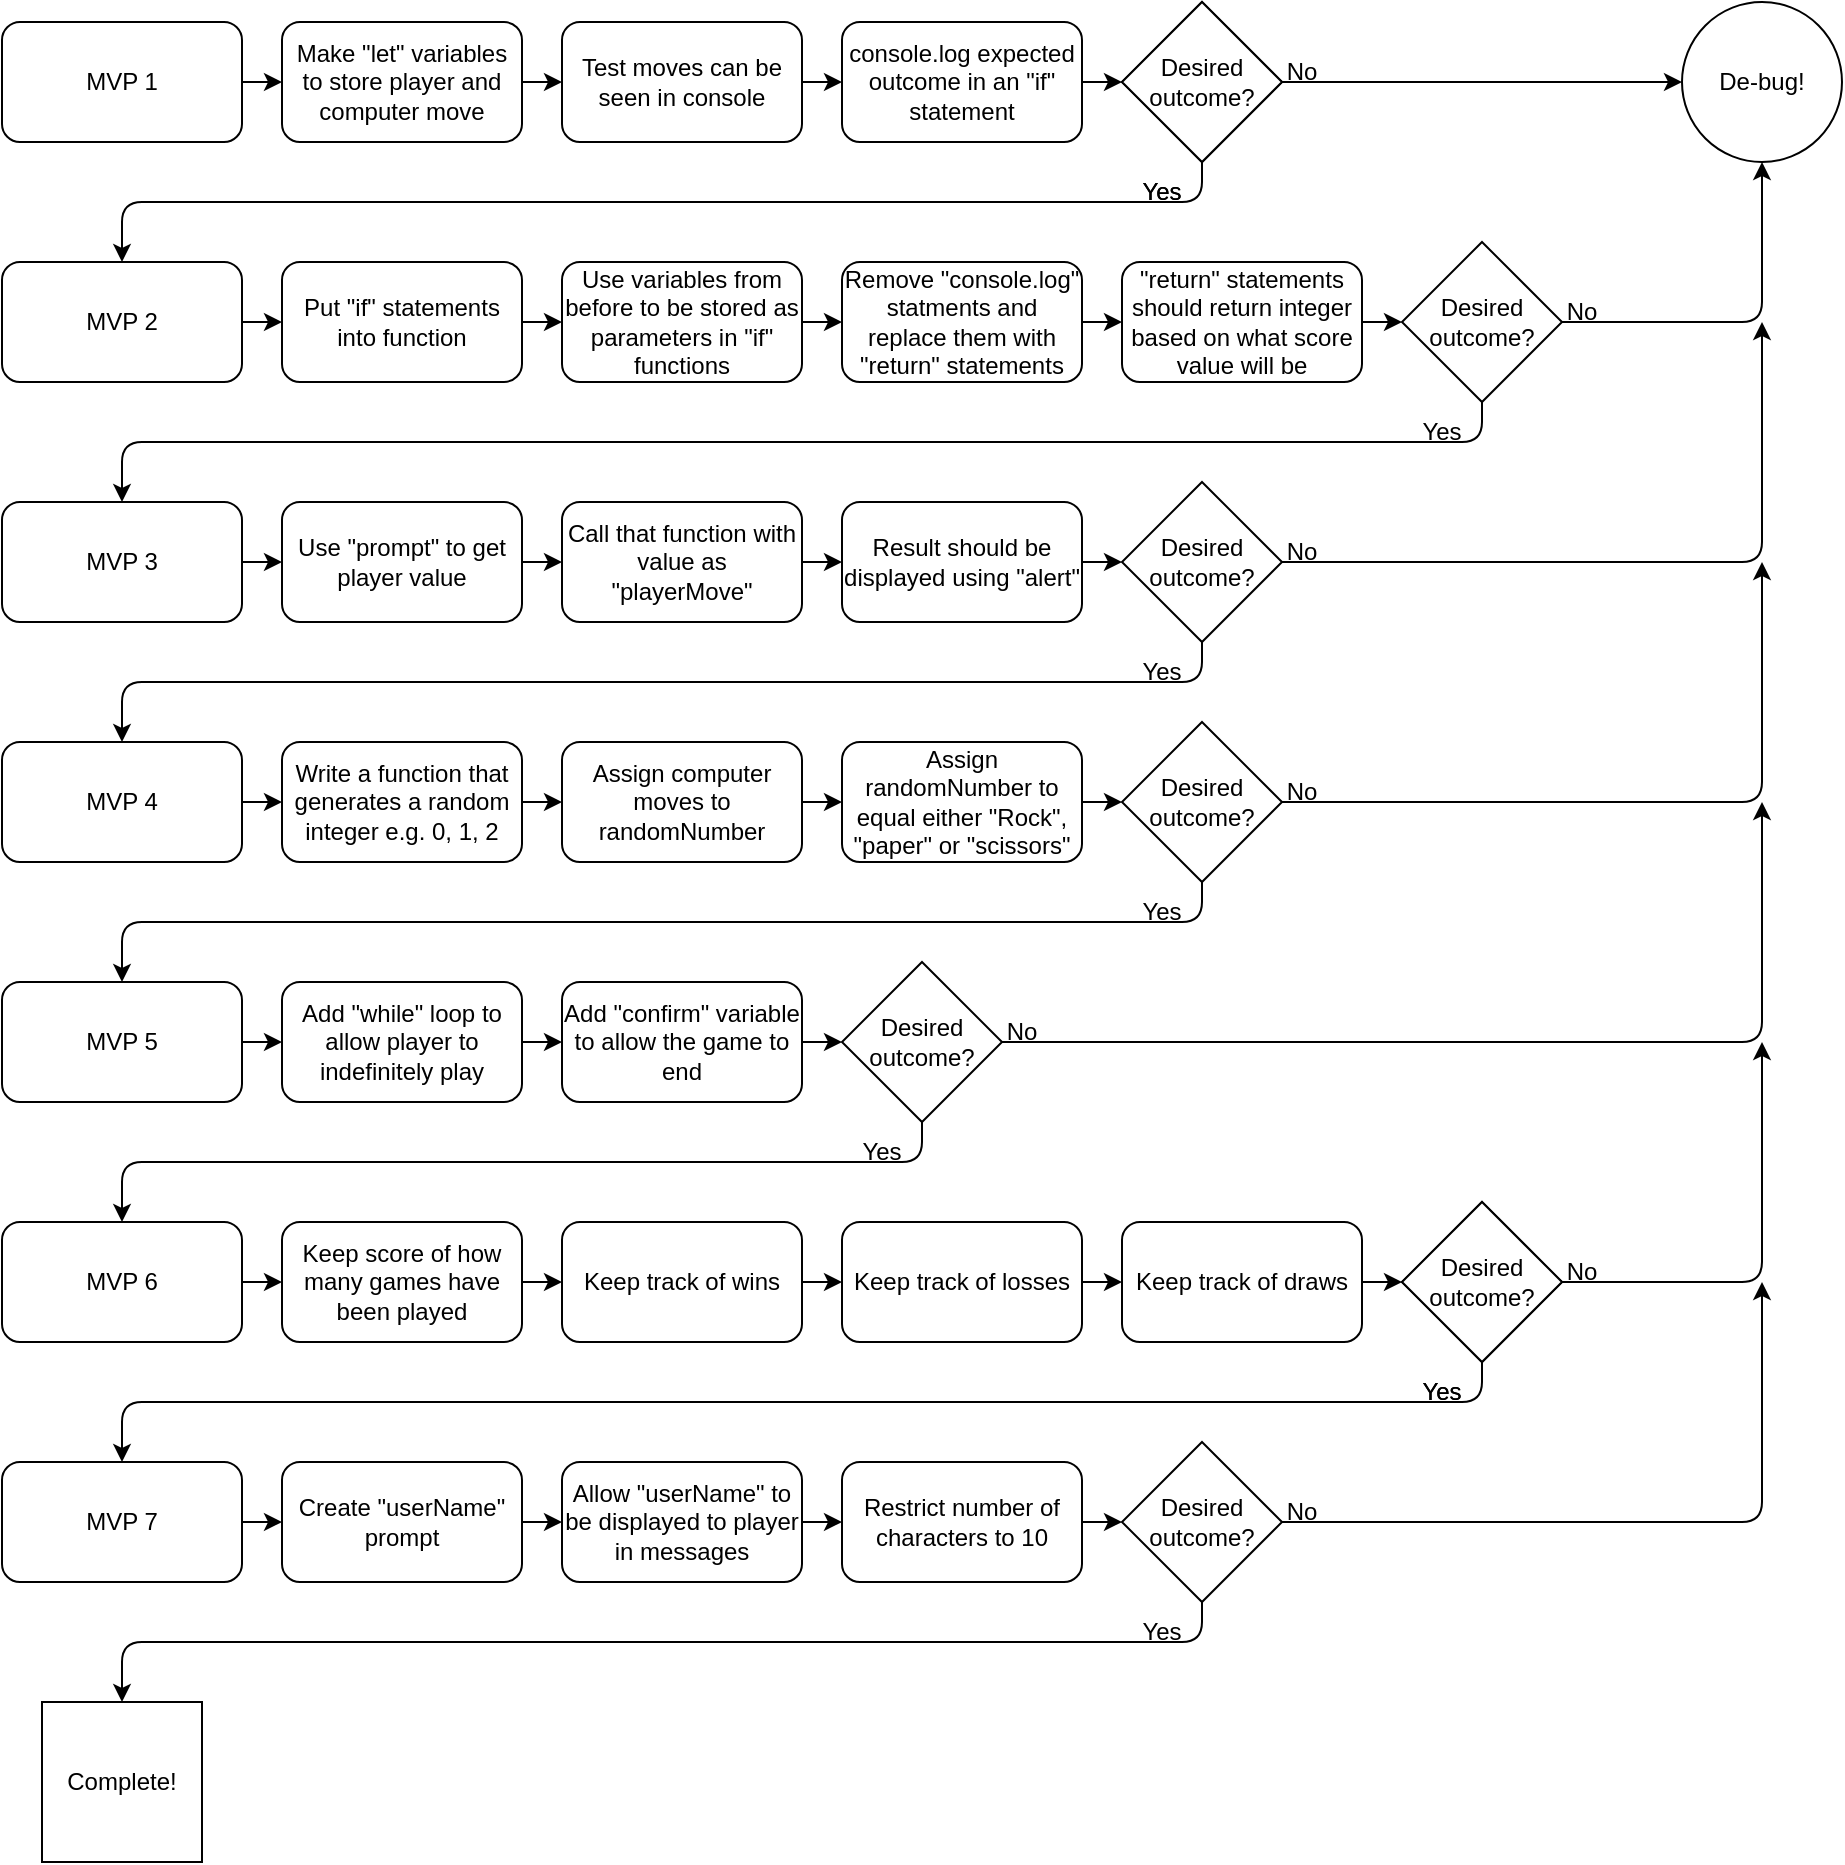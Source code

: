 <mxfile>
    <diagram id="eqtWVdQEkofPh0-W2MGn" name="Page-1">
        <mxGraphModel dx="1130" dy="787" grid="1" gridSize="10" guides="1" tooltips="1" connect="1" arrows="1" fold="1" page="1" pageScale="1" pageWidth="850" pageHeight="1100" math="0" shadow="0">
            <root>
                <mxCell id="0"/>
                <mxCell id="1" parent="0"/>
                <mxCell id="5" value="" style="edgeStyle=none;html=1;" edge="1" parent="1" source="2" target="4">
                    <mxGeometry relative="1" as="geometry"/>
                </mxCell>
                <mxCell id="2" value="MVP 1" style="rounded=1;whiteSpace=wrap;html=1;" vertex="1" parent="1">
                    <mxGeometry x="10" y="10" width="120" height="60" as="geometry"/>
                </mxCell>
                <mxCell id="7" value="" style="edgeStyle=none;html=1;" edge="1" parent="1" source="4" target="6">
                    <mxGeometry relative="1" as="geometry"/>
                </mxCell>
                <mxCell id="4" value="Make &quot;let&quot; variables to store player and computer move" style="whiteSpace=wrap;html=1;rounded=1;" vertex="1" parent="1">
                    <mxGeometry x="150" y="10" width="120" height="60" as="geometry"/>
                </mxCell>
                <mxCell id="14" value="" style="edgeStyle=none;html=1;" edge="1" parent="1" source="6" target="13">
                    <mxGeometry relative="1" as="geometry"/>
                </mxCell>
                <mxCell id="6" value="Test moves can be seen in console" style="whiteSpace=wrap;html=1;rounded=1;" vertex="1" parent="1">
                    <mxGeometry x="290" y="10" width="120" height="60" as="geometry"/>
                </mxCell>
                <mxCell id="48" value="" style="edgeStyle=none;html=1;" edge="1" parent="1" source="8" target="10">
                    <mxGeometry relative="1" as="geometry"/>
                </mxCell>
                <mxCell id="8" value="Assign computer moves to randomNumber" style="whiteSpace=wrap;html=1;rounded=1;" vertex="1" parent="1">
                    <mxGeometry x="290" y="370" width="120" height="60" as="geometry"/>
                </mxCell>
                <mxCell id="50" value="" style="edgeStyle=none;html=1;" edge="1" parent="1" source="10">
                    <mxGeometry relative="1" as="geometry">
                        <mxPoint x="570" y="400" as="targetPoint"/>
                    </mxGeometry>
                </mxCell>
                <mxCell id="10" value="Assign randomNumber to equal either &quot;Rock&quot;, &quot;paper&quot; or &quot;scissors&quot;" style="whiteSpace=wrap;html=1;rounded=1;" vertex="1" parent="1">
                    <mxGeometry x="430" y="370" width="120" height="60" as="geometry"/>
                </mxCell>
                <mxCell id="16" value="" style="edgeStyle=none;html=1;" edge="1" parent="1" source="13">
                    <mxGeometry relative="1" as="geometry">
                        <mxPoint x="570" y="40" as="targetPoint"/>
                    </mxGeometry>
                </mxCell>
                <mxCell id="13" value="console.log expected outcome in an &quot;if&quot; statement" style="whiteSpace=wrap;html=1;rounded=1;" vertex="1" parent="1">
                    <mxGeometry x="430" y="10" width="120" height="60" as="geometry"/>
                </mxCell>
                <mxCell id="20" value="" style="edgeStyle=none;html=1;" edge="1" parent="1" source="17" target="19">
                    <mxGeometry relative="1" as="geometry"/>
                </mxCell>
                <mxCell id="17" value="MVP 2" style="rounded=1;whiteSpace=wrap;html=1;" vertex="1" parent="1">
                    <mxGeometry x="10" y="130" width="120" height="60" as="geometry"/>
                </mxCell>
                <mxCell id="22" value="" style="edgeStyle=none;html=1;" edge="1" parent="1" source="19" target="21">
                    <mxGeometry relative="1" as="geometry"/>
                </mxCell>
                <mxCell id="19" value="Put &quot;if&quot; statements into function" style="whiteSpace=wrap;html=1;rounded=1;" vertex="1" parent="1">
                    <mxGeometry x="150" y="130" width="120" height="60" as="geometry"/>
                </mxCell>
                <mxCell id="24" value="" style="edgeStyle=none;html=1;" edge="1" parent="1" source="21" target="23">
                    <mxGeometry relative="1" as="geometry"/>
                </mxCell>
                <mxCell id="21" value="Use variables from before to be stored as parameters in &quot;if&quot; functions" style="whiteSpace=wrap;html=1;rounded=1;" vertex="1" parent="1">
                    <mxGeometry x="290" y="130" width="120" height="60" as="geometry"/>
                </mxCell>
                <mxCell id="26" value="" style="edgeStyle=none;html=1;" edge="1" parent="1" source="23" target="25">
                    <mxGeometry relative="1" as="geometry"/>
                </mxCell>
                <mxCell id="23" value="Remove &quot;console.log&quot; statments and replace them with &quot;return&quot; statements" style="whiteSpace=wrap;html=1;rounded=1;" vertex="1" parent="1">
                    <mxGeometry x="430" y="130" width="120" height="60" as="geometry"/>
                </mxCell>
                <mxCell id="28" value="" style="edgeStyle=none;html=1;" edge="1" parent="1" source="25">
                    <mxGeometry relative="1" as="geometry">
                        <mxPoint x="710" y="160" as="targetPoint"/>
                    </mxGeometry>
                </mxCell>
                <mxCell id="25" value="&quot;return&quot; statements should return integer based on what score value will be" style="whiteSpace=wrap;html=1;rounded=1;" vertex="1" parent="1">
                    <mxGeometry x="570" y="130" width="120" height="60" as="geometry"/>
                </mxCell>
                <mxCell id="32" value="" style="edgeStyle=none;html=1;" edge="1" parent="1" source="29" target="31">
                    <mxGeometry relative="1" as="geometry"/>
                </mxCell>
                <mxCell id="29" value="MVP 3" style="rounded=1;whiteSpace=wrap;html=1;" vertex="1" parent="1">
                    <mxGeometry x="10" y="250" width="120" height="60" as="geometry"/>
                </mxCell>
                <mxCell id="36" value="" style="edgeStyle=none;html=1;" edge="1" parent="1" source="31" target="35">
                    <mxGeometry relative="1" as="geometry"/>
                </mxCell>
                <mxCell id="31" value="Use &quot;prompt&quot; to get player value" style="whiteSpace=wrap;html=1;rounded=1;" vertex="1" parent="1">
                    <mxGeometry x="150" y="250" width="120" height="60" as="geometry"/>
                </mxCell>
                <mxCell id="38" value="" style="edgeStyle=none;html=1;" edge="1" parent="1" source="35" target="37">
                    <mxGeometry relative="1" as="geometry"/>
                </mxCell>
                <mxCell id="35" value="Call that function with value as &quot;playerMove&quot;" style="whiteSpace=wrap;html=1;rounded=1;" vertex="1" parent="1">
                    <mxGeometry x="290" y="250" width="120" height="60" as="geometry"/>
                </mxCell>
                <mxCell id="37" value="Result should be displayed using &quot;alert&quot;" style="whiteSpace=wrap;html=1;rounded=1;" vertex="1" parent="1">
                    <mxGeometry x="430" y="250" width="120" height="60" as="geometry"/>
                </mxCell>
                <mxCell id="40" value="" style="endArrow=classic;html=1;exitX=1;exitY=0.5;exitDx=0;exitDy=0;entryX=0;entryY=0.5;entryDx=0;entryDy=0;" edge="1" parent="1" source="37">
                    <mxGeometry width="50" height="50" relative="1" as="geometry">
                        <mxPoint x="410" y="250" as="sourcePoint"/>
                        <mxPoint x="570" y="280" as="targetPoint"/>
                    </mxGeometry>
                </mxCell>
                <mxCell id="44" value="" style="edgeStyle=none;html=1;" edge="1" parent="1" source="41" target="43">
                    <mxGeometry relative="1" as="geometry"/>
                </mxCell>
                <mxCell id="41" value="MVP 4" style="rounded=1;whiteSpace=wrap;html=1;" vertex="1" parent="1">
                    <mxGeometry x="10" y="370" width="120" height="60" as="geometry"/>
                </mxCell>
                <mxCell id="47" value="" style="edgeStyle=none;html=1;" edge="1" parent="1" source="43">
                    <mxGeometry relative="1" as="geometry">
                        <mxPoint x="290" y="400" as="targetPoint"/>
                    </mxGeometry>
                </mxCell>
                <mxCell id="43" value="Write a function that generates a random integer e.g. 0, 1, 2" style="whiteSpace=wrap;html=1;rounded=1;" vertex="1" parent="1">
                    <mxGeometry x="150" y="370" width="120" height="60" as="geometry"/>
                </mxCell>
                <mxCell id="54" value="" style="edgeStyle=none;html=1;" edge="1" parent="1" source="52" target="53">
                    <mxGeometry relative="1" as="geometry"/>
                </mxCell>
                <mxCell id="52" value="MVP 5" style="rounded=1;whiteSpace=wrap;html=1;" vertex="1" parent="1">
                    <mxGeometry x="10" y="490" width="120" height="60" as="geometry"/>
                </mxCell>
                <mxCell id="56" value="" style="edgeStyle=none;html=1;" edge="1" parent="1" source="53" target="55">
                    <mxGeometry relative="1" as="geometry"/>
                </mxCell>
                <mxCell id="53" value="Add &quot;while&quot; loop to allow player to indefinitely play" style="whiteSpace=wrap;html=1;rounded=1;" vertex="1" parent="1">
                    <mxGeometry x="150" y="490" width="120" height="60" as="geometry"/>
                </mxCell>
                <mxCell id="81" value="" style="edgeStyle=none;html=1;" edge="1" parent="1" source="55">
                    <mxGeometry relative="1" as="geometry">
                        <mxPoint x="430" y="520" as="targetPoint"/>
                    </mxGeometry>
                </mxCell>
                <mxCell id="55" value="Add &quot;confirm&quot; variable to allow the game to end" style="whiteSpace=wrap;html=1;rounded=1;" vertex="1" parent="1">
                    <mxGeometry x="290" y="490" width="120" height="60" as="geometry"/>
                </mxCell>
                <mxCell id="57" value="" style="edgeStyle=none;html=1;" edge="1" parent="1" source="58">
                    <mxGeometry relative="1" as="geometry">
                        <mxPoint x="430" y="640" as="targetPoint"/>
                    </mxGeometry>
                </mxCell>
                <mxCell id="58" value="Keep track of wins" style="whiteSpace=wrap;html=1;rounded=1;" vertex="1" parent="1">
                    <mxGeometry x="290" y="610" width="120" height="60" as="geometry"/>
                </mxCell>
                <mxCell id="61" value="" style="edgeStyle=none;html=1;" edge="1" parent="1" source="62" target="64">
                    <mxGeometry relative="1" as="geometry"/>
                </mxCell>
                <mxCell id="62" value="MVP 6" style="rounded=1;whiteSpace=wrap;html=1;" vertex="1" parent="1">
                    <mxGeometry x="10" y="610" width="120" height="60" as="geometry"/>
                </mxCell>
                <mxCell id="63" value="" style="edgeStyle=none;html=1;" edge="1" parent="1" source="64">
                    <mxGeometry relative="1" as="geometry">
                        <mxPoint x="290" y="640" as="targetPoint"/>
                    </mxGeometry>
                </mxCell>
                <mxCell id="64" value="Keep score of how many games have been played" style="whiteSpace=wrap;html=1;rounded=1;" vertex="1" parent="1">
                    <mxGeometry x="150" y="610" width="120" height="60" as="geometry"/>
                </mxCell>
                <mxCell id="69" value="" style="edgeStyle=none;html=1;" edge="1" parent="1" source="67" target="68">
                    <mxGeometry relative="1" as="geometry"/>
                </mxCell>
                <mxCell id="67" value="Keep track of losses" style="whiteSpace=wrap;html=1;rounded=1;" vertex="1" parent="1">
                    <mxGeometry x="430" y="610" width="120" height="60" as="geometry"/>
                </mxCell>
                <mxCell id="83" value="" style="edgeStyle=none;html=1;" edge="1" parent="1" source="68">
                    <mxGeometry relative="1" as="geometry">
                        <mxPoint x="710" y="640" as="targetPoint"/>
                    </mxGeometry>
                </mxCell>
                <mxCell id="68" value="Keep track of draws" style="whiteSpace=wrap;html=1;rounded=1;" vertex="1" parent="1">
                    <mxGeometry x="570" y="610" width="120" height="60" as="geometry"/>
                </mxCell>
                <mxCell id="74" value="" style="edgeStyle=none;html=1;" edge="1" parent="1" source="72" target="73">
                    <mxGeometry relative="1" as="geometry"/>
                </mxCell>
                <mxCell id="72" value="MVP 7" style="rounded=1;whiteSpace=wrap;html=1;" vertex="1" parent="1">
                    <mxGeometry x="10" y="730" width="120" height="60" as="geometry"/>
                </mxCell>
                <mxCell id="76" value="" style="edgeStyle=none;html=1;" edge="1" parent="1" source="73" target="75">
                    <mxGeometry relative="1" as="geometry"/>
                </mxCell>
                <mxCell id="73" value="Create &quot;userName&quot; prompt" style="whiteSpace=wrap;html=1;rounded=1;" vertex="1" parent="1">
                    <mxGeometry x="150" y="730" width="120" height="60" as="geometry"/>
                </mxCell>
                <mxCell id="78" value="" style="edgeStyle=none;html=1;" edge="1" parent="1" source="75" target="77">
                    <mxGeometry relative="1" as="geometry"/>
                </mxCell>
                <mxCell id="75" value="Allow &quot;userName&quot; to be displayed to player in messages" style="whiteSpace=wrap;html=1;rounded=1;" vertex="1" parent="1">
                    <mxGeometry x="290" y="730" width="120" height="60" as="geometry"/>
                </mxCell>
                <mxCell id="126" value="" style="edgeStyle=none;html=1;" edge="1" parent="1" source="77" target="122">
                    <mxGeometry relative="1" as="geometry"/>
                </mxCell>
                <mxCell id="77" value="Restrict number of characters to 10" style="whiteSpace=wrap;html=1;rounded=1;" vertex="1" parent="1">
                    <mxGeometry x="430" y="730" width="120" height="60" as="geometry"/>
                </mxCell>
                <mxCell id="84" value="Desired outcome?" style="rhombus;whiteSpace=wrap;html=1;" vertex="1" parent="1">
                    <mxGeometry x="430" y="480" width="80" height="80" as="geometry"/>
                </mxCell>
                <mxCell id="88" value="" style="edgeStyle=none;html=1;entryX=0.5;entryY=0;entryDx=0;entryDy=0;" edge="1" parent="1" target="17">
                    <mxGeometry relative="1" as="geometry">
                        <mxPoint x="610" y="70" as="sourcePoint"/>
                        <Array as="points">
                            <mxPoint x="610" y="100"/>
                            <mxPoint x="70" y="100"/>
                        </Array>
                    </mxGeometry>
                </mxCell>
                <mxCell id="91" value="" style="edgeStyle=none;html=1;" edge="1" parent="1" source="87" target="90">
                    <mxGeometry relative="1" as="geometry"/>
                </mxCell>
                <mxCell id="87" value="Desired outcome?" style="rhombus;whiteSpace=wrap;html=1;" vertex="1" parent="1">
                    <mxGeometry x="570" width="80" height="80" as="geometry"/>
                </mxCell>
                <mxCell id="89" value="Yes" style="text;html=1;strokeColor=none;fillColor=none;align=center;verticalAlign=middle;whiteSpace=wrap;rounded=0;" vertex="1" parent="1">
                    <mxGeometry x="560" y="80" width="60" height="30" as="geometry"/>
                </mxCell>
                <mxCell id="90" value="De-bug!" style="ellipse;whiteSpace=wrap;html=1;" vertex="1" parent="1">
                    <mxGeometry x="850" width="80" height="80" as="geometry"/>
                </mxCell>
                <mxCell id="92" value="No" style="text;html=1;strokeColor=none;fillColor=none;align=center;verticalAlign=middle;whiteSpace=wrap;rounded=0;" vertex="1" parent="1">
                    <mxGeometry x="630" y="20" width="60" height="30" as="geometry"/>
                </mxCell>
                <mxCell id="93" value="Desired outcome?" style="rhombus;whiteSpace=wrap;html=1;" vertex="1" parent="1">
                    <mxGeometry x="570" width="80" height="80" as="geometry"/>
                </mxCell>
                <mxCell id="94" value="Yes" style="text;html=1;strokeColor=none;fillColor=none;align=center;verticalAlign=middle;whiteSpace=wrap;rounded=0;" vertex="1" parent="1">
                    <mxGeometry x="560" y="80" width="60" height="30" as="geometry"/>
                </mxCell>
                <mxCell id="95" value="" style="edgeStyle=none;html=1;entryX=0.5;entryY=0;entryDx=0;entryDy=0;" edge="1" parent="1" target="29">
                    <mxGeometry relative="1" as="geometry">
                        <mxPoint x="750" y="190" as="sourcePoint"/>
                        <mxPoint x="210" y="250" as="targetPoint"/>
                        <Array as="points">
                            <mxPoint x="750" y="220"/>
                            <mxPoint x="70" y="220"/>
                        </Array>
                    </mxGeometry>
                </mxCell>
                <mxCell id="96" value="Desired outcome?" style="rhombus;whiteSpace=wrap;html=1;" vertex="1" parent="1">
                    <mxGeometry x="710" y="120" width="80" height="80" as="geometry"/>
                </mxCell>
                <mxCell id="97" value="Yes" style="text;html=1;strokeColor=none;fillColor=none;align=center;verticalAlign=middle;whiteSpace=wrap;rounded=0;" vertex="1" parent="1">
                    <mxGeometry x="700" y="200" width="60" height="30" as="geometry"/>
                </mxCell>
                <mxCell id="98" value="" style="edgeStyle=none;html=1;entryX=0.5;entryY=0;entryDx=0;entryDy=0;" edge="1" parent="1">
                    <mxGeometry relative="1" as="geometry">
                        <mxPoint x="610" y="310" as="sourcePoint"/>
                        <mxPoint x="70" y="370" as="targetPoint"/>
                        <Array as="points">
                            <mxPoint x="610" y="340"/>
                            <mxPoint x="70" y="340"/>
                        </Array>
                    </mxGeometry>
                </mxCell>
                <mxCell id="99" value="Desired outcome?" style="rhombus;whiteSpace=wrap;html=1;" vertex="1" parent="1">
                    <mxGeometry x="570" y="240" width="80" height="80" as="geometry"/>
                </mxCell>
                <mxCell id="100" value="Yes" style="text;html=1;strokeColor=none;fillColor=none;align=center;verticalAlign=middle;whiteSpace=wrap;rounded=0;" vertex="1" parent="1">
                    <mxGeometry x="560" y="320" width="60" height="30" as="geometry"/>
                </mxCell>
                <mxCell id="101" value="" style="edgeStyle=none;html=1;entryX=0.5;entryY=0;entryDx=0;entryDy=0;" edge="1" parent="1">
                    <mxGeometry relative="1" as="geometry">
                        <mxPoint x="610" y="430" as="sourcePoint"/>
                        <mxPoint x="70" y="490" as="targetPoint"/>
                        <Array as="points">
                            <mxPoint x="610" y="460"/>
                            <mxPoint x="70" y="460"/>
                        </Array>
                    </mxGeometry>
                </mxCell>
                <mxCell id="102" value="Desired outcome?" style="rhombus;whiteSpace=wrap;html=1;" vertex="1" parent="1">
                    <mxGeometry x="570" y="360" width="80" height="80" as="geometry"/>
                </mxCell>
                <mxCell id="103" value="Yes" style="text;html=1;strokeColor=none;fillColor=none;align=center;verticalAlign=middle;whiteSpace=wrap;rounded=0;" vertex="1" parent="1">
                    <mxGeometry x="560" y="440" width="60" height="30" as="geometry"/>
                </mxCell>
                <mxCell id="104" value="" style="edgeStyle=none;html=1;entryX=0.5;entryY=0;entryDx=0;entryDy=0;" edge="1" parent="1" target="72">
                    <mxGeometry relative="1" as="geometry">
                        <mxPoint x="750" y="670" as="sourcePoint"/>
                        <mxPoint x="210" y="730" as="targetPoint"/>
                        <Array as="points">
                            <mxPoint x="750" y="700"/>
                            <mxPoint x="70" y="700"/>
                        </Array>
                    </mxGeometry>
                </mxCell>
                <mxCell id="105" value="Desired outcome?" style="rhombus;whiteSpace=wrap;html=1;" vertex="1" parent="1">
                    <mxGeometry x="710" y="600" width="80" height="80" as="geometry"/>
                </mxCell>
                <mxCell id="106" value="Yes" style="text;html=1;strokeColor=none;fillColor=none;align=center;verticalAlign=middle;whiteSpace=wrap;rounded=0;" vertex="1" parent="1">
                    <mxGeometry x="700" y="680" width="60" height="30" as="geometry"/>
                </mxCell>
                <mxCell id="107" value="" style="edgeStyle=none;html=1;entryX=0.5;entryY=1;entryDx=0;entryDy=0;" edge="1" parent="1" target="90">
                    <mxGeometry relative="1" as="geometry">
                        <mxPoint x="790" y="160" as="sourcePoint"/>
                        <mxPoint x="970" y="160" as="targetPoint"/>
                        <Array as="points">
                            <mxPoint x="890" y="160"/>
                        </Array>
                    </mxGeometry>
                </mxCell>
                <mxCell id="108" value="No" style="text;html=1;strokeColor=none;fillColor=none;align=center;verticalAlign=middle;whiteSpace=wrap;rounded=0;" vertex="1" parent="1">
                    <mxGeometry x="770" y="140" width="60" height="30" as="geometry"/>
                </mxCell>
                <mxCell id="109" value="" style="edgeStyle=none;html=1;" edge="1" parent="1">
                    <mxGeometry relative="1" as="geometry">
                        <mxPoint x="650" y="280" as="sourcePoint"/>
                        <mxPoint x="890" y="160" as="targetPoint"/>
                        <Array as="points">
                            <mxPoint x="890" y="280"/>
                        </Array>
                    </mxGeometry>
                </mxCell>
                <mxCell id="110" value="No" style="text;html=1;strokeColor=none;fillColor=none;align=center;verticalAlign=middle;whiteSpace=wrap;rounded=0;" vertex="1" parent="1">
                    <mxGeometry x="630" y="260" width="60" height="30" as="geometry"/>
                </mxCell>
                <mxCell id="111" value="" style="edgeStyle=none;html=1;" edge="1" parent="1">
                    <mxGeometry relative="1" as="geometry">
                        <mxPoint x="650" y="400" as="sourcePoint"/>
                        <mxPoint x="890" y="280" as="targetPoint"/>
                        <Array as="points">
                            <mxPoint x="890" y="400"/>
                        </Array>
                    </mxGeometry>
                </mxCell>
                <mxCell id="112" value="No" style="text;html=1;strokeColor=none;fillColor=none;align=center;verticalAlign=middle;whiteSpace=wrap;rounded=0;" vertex="1" parent="1">
                    <mxGeometry x="630" y="380" width="60" height="30" as="geometry"/>
                </mxCell>
                <mxCell id="113" value="" style="edgeStyle=none;html=1;" edge="1" parent="1">
                    <mxGeometry relative="1" as="geometry">
                        <mxPoint x="510" y="520" as="sourcePoint"/>
                        <mxPoint x="890" y="400" as="targetPoint"/>
                        <Array as="points">
                            <mxPoint x="890" y="520"/>
                        </Array>
                    </mxGeometry>
                </mxCell>
                <mxCell id="114" value="No" style="text;html=1;strokeColor=none;fillColor=none;align=center;verticalAlign=middle;whiteSpace=wrap;rounded=0;" vertex="1" parent="1">
                    <mxGeometry x="490" y="500" width="60" height="30" as="geometry"/>
                </mxCell>
                <mxCell id="115" value="" style="edgeStyle=none;html=1;exitX=1;exitY=0.5;exitDx=0;exitDy=0;" edge="1" parent="1" source="119">
                    <mxGeometry relative="1" as="geometry">
                        <mxPoint x="790" y="640" as="sourcePoint"/>
                        <mxPoint x="890" y="520" as="targetPoint"/>
                        <Array as="points">
                            <mxPoint x="890" y="640"/>
                        </Array>
                    </mxGeometry>
                </mxCell>
                <mxCell id="116" value="No" style="text;html=1;strokeColor=none;fillColor=none;align=center;verticalAlign=middle;whiteSpace=wrap;rounded=0;" vertex="1" parent="1">
                    <mxGeometry x="770" y="620" width="60" height="30" as="geometry"/>
                </mxCell>
                <mxCell id="117" value="" style="edgeStyle=none;html=1;exitX=1;exitY=0.5;exitDx=0;exitDy=0;" edge="1" parent="1" source="122">
                    <mxGeometry relative="1" as="geometry">
                        <mxPoint x="650" y="770" as="sourcePoint"/>
                        <mxPoint x="890" y="640" as="targetPoint"/>
                        <Array as="points">
                            <mxPoint x="890" y="760"/>
                        </Array>
                    </mxGeometry>
                </mxCell>
                <mxCell id="118" value="No" style="text;html=1;strokeColor=none;fillColor=none;align=center;verticalAlign=middle;whiteSpace=wrap;rounded=0;" vertex="1" parent="1">
                    <mxGeometry x="630" y="740" width="60" height="30" as="geometry"/>
                </mxCell>
                <mxCell id="119" value="Desired outcome?" style="rhombus;whiteSpace=wrap;html=1;" vertex="1" parent="1">
                    <mxGeometry x="710" y="600" width="80" height="80" as="geometry"/>
                </mxCell>
                <mxCell id="120" value="Yes" style="text;html=1;strokeColor=none;fillColor=none;align=center;verticalAlign=middle;whiteSpace=wrap;rounded=0;" vertex="1" parent="1">
                    <mxGeometry x="700" y="680" width="60" height="30" as="geometry"/>
                </mxCell>
                <mxCell id="121" value="" style="edgeStyle=none;html=1;entryX=0.5;entryY=0;entryDx=0;entryDy=0;" edge="1" parent="1">
                    <mxGeometry relative="1" as="geometry">
                        <mxPoint x="610" y="790" as="sourcePoint"/>
                        <mxPoint x="70" y="850" as="targetPoint"/>
                        <Array as="points">
                            <mxPoint x="610" y="820"/>
                            <mxPoint x="70" y="820"/>
                        </Array>
                    </mxGeometry>
                </mxCell>
                <mxCell id="122" value="Desired outcome?" style="rhombus;whiteSpace=wrap;html=1;" vertex="1" parent="1">
                    <mxGeometry x="570" y="720" width="80" height="80" as="geometry"/>
                </mxCell>
                <mxCell id="123" value="Yes" style="text;html=1;strokeColor=none;fillColor=none;align=center;verticalAlign=middle;whiteSpace=wrap;rounded=0;" vertex="1" parent="1">
                    <mxGeometry x="560" y="800" width="60" height="30" as="geometry"/>
                </mxCell>
                <mxCell id="125" value="Complete!" style="whiteSpace=wrap;html=1;aspect=fixed;" vertex="1" parent="1">
                    <mxGeometry x="30" y="850" width="80" height="80" as="geometry"/>
                </mxCell>
                <mxCell id="127" value="" style="edgeStyle=none;html=1;entryX=0.5;entryY=0;entryDx=0;entryDy=0;" edge="1" parent="1" target="62">
                    <mxGeometry relative="1" as="geometry">
                        <mxPoint x="470" y="560" as="sourcePoint"/>
                        <mxPoint x="-70" y="620" as="targetPoint"/>
                        <Array as="points">
                            <mxPoint x="470" y="580"/>
                            <mxPoint x="70" y="580"/>
                        </Array>
                    </mxGeometry>
                </mxCell>
                <mxCell id="128" value="Yes" style="text;html=1;strokeColor=none;fillColor=none;align=center;verticalAlign=middle;whiteSpace=wrap;rounded=0;" vertex="1" parent="1">
                    <mxGeometry x="420" y="560" width="60" height="30" as="geometry"/>
                </mxCell>
            </root>
        </mxGraphModel>
    </diagram>
</mxfile>